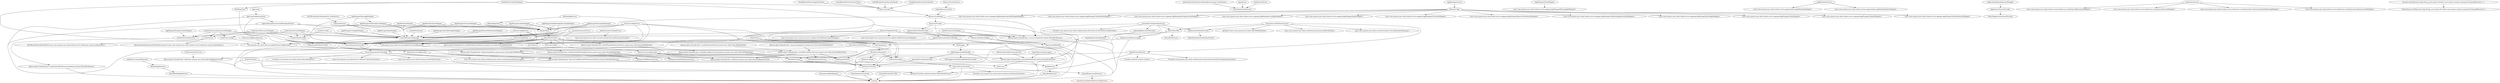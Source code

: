 digraph G1 {
  concentrate = true;
  n2 [label="@FullLockerSyncModule$Full LockerSyncer"];
  n2 -> FullLockerSyncer;
  n3 [label="@IncrementalLockerSyncModule$Incremental LockerSyncer"];
  n3 -> IncrementalLockerSyncer;
  n4 [label="@Named CommandExecutor"];
  n4 -> BlockedAppDetector;
  n5 [label="@Named Map"];
  n6 [label="Lazy<com.amazon.mas.client.locker.service.appmgr.AppManagerAndroidPackageDelegate>"];
  n5 -> n6;
  n7 [label="Lazy<com.amazon.mas.client.locker.service.appmgr.AppManagerCloudDeleteDelegate>"];
  n5 -> n7;
  n8 [label="Lazy<com.amazon.mas.client.locker.service.appmgr.AppManagerDeregistrationDelegate>"];
  n5 -> n8;
  n9 [label="Lazy<com.amazon.mas.client.locker.service.appmgr.AppManagerLocalAppDelegate>"];
  n5 -> n9;
  n10 [label="Lazy<com.amazon.mas.client.locker.service.appmgr.AppManagerOpenDelegate>"];
  n5 -> n10;
  n11 [label="Lazy<com.amazon.mas.client.locker.service.appmgr.AppManagerPurchaseDelegate>"];
  n5 -> n11;
  n12 [label="Lazy<com.amazon.mas.client.locker.service.appmgr.AppManagerRemoveEntitlementDelegate>"];
  n5 -> n12;
  n13 [label="Lazy<com.amazon.mas.client.locker.service.appmgr.AppManagerSafeModeAppDownloadDelegate>"];
  n5 -> n13;
  n14 [label="Lazy<com.amazon.mas.client.locker.service.appmgr.AppManagerShareAppDelegate>"];
  n5 -> n14;
  n15 [label="Lazy<com.amazon.mas.client.locker.service.appmgr.AppManagerStateDelegate>"];
  n5 -> n15;
  n16 [label="Lazy<com.amazon.mas.client.locker.service.appmgr.AppManagerUpdateDelegate>"];
  n5 -> n16;
  n17 [label="Lazy<com.amazon.mas.client.locker.service.appmgr.AppManagerVerifyAndInsertDelegate>"];
  n5 -> n17;
  n18 [label="@javax.inject.Named(value=authenticated)/com.amazon.mas.client.http.WebHttpClient"];
  n19 [label="@Named DefaultHttpClientFactory"];
  n18 -> n19;
  n20 [label="@Named WebRequestFactory"];
  n18 -> n20;
  n21 [label="@javax.inject.Named(value=null)/com.amazon.mas.client.http.HttpRequestCache"];
  n18 -> n21;
  n22 [label="@javax.inject.Named(value=authenticatedNonSingleton)/com.amazon.mas.client.http.WebHttpClient"];
  n22 -> n19;
  n22 -> n20;
  n22 -> n21;
  n23 [label="@javax.inject.Named(value=disk)/com.amazon.mas.client.http.HttpRequestCache"];
  n23 -> Context;
  n24 [label="@javax.inject.Named(value=encrypted)/android.content.SharedPreferences"];
  n24 -> Context;
  n24 -> Obfuscator;
  n25 [label="@javax.inject.Named(value=featureConfigSharedPreferences)/android.content.SharedPreferences"];
  n25 -> Context;
  n25 -> Obfuscator;
  n26 [label="@javax.inject.Named(value=lockerSharedPreferences)/android.content.SharedPreferences"];
  n26 -> Context;
  n27 [label="@javax.inject.Named(value=masDSAuthenticated)/com.amazon.mas.client.http.WebHttpClient"];
  n27 -> n22;
  n28 [label="@javax.inject.Named(value=masDSNonAuthenticated)/com.amazon.mas.client.http.WebHttpClient"];
  n29 [label="@javax.inject.Named(value=notToBeUsedDirectlyCaching)/com.amazon.mas.client.http.WebHttpClient"];
  n28 -> n29;
  n30 [label="@javax.inject.Named(value=nonAuthenticated)/com.amazon.mas.client.http.WebHttpClient"];
  n31 [label="@javax.inject.Named(value=notToBeUsedDirectly)/com.amazon.mas.client.http.WebHttpClient"];
  n30 -> n31;
  n32 [label="@javax.inject.Named(value=nonconsuming)/com.amazon.mas.client.http.WebHttpClient"];
  n32 -> n31;
  n31 -> n21;
  n31 -> DefaultHttpClientFactory;
  n31 -> WebRequestFactory;
  n29 -> n23;
  n29 -> DefaultHttpClientFactory;
  n29 -> WebRequestFactory;
  n33 [label="@javax.inject.Named(value=resources)/android.content.SharedPreferences"];
  n33 -> Context;
  AccountSummaryProvider -> AccountSummaryProviderImpl;
  n34 [label="@Named Provider<android.content.SharedPreferences>"];
  AccountSummaryProviderImpl -> n34;
  n35 [label="Provider<com.amazon.mas.client.device.DeviceInspector>"];
  AccountSummaryProviderImpl -> n35;
  n36 [label="Lazy<com.amazon.mas.client.authentication.metrics.AuthenticationMetricsLogger>"];
  AccountSummaryProviderImpl -> n36;
  n37 [label="Lazy<com.amazon.mas.client.device.software.SoftwareEvaluator>"];
  AccountSummaryProviderImpl -> n37;
  n38 [label="Lazy<com.amazon.mas.client.dscommon.MasDsBootstrap>"];
  AccountSummaryProviderImpl -> n38;
  AccountSummaryProviderImpl -> Context;
  AccountSummaryService -> AccountSummaryProviderImpl;
  AccountSummaryService -> SecureBroadcastManager;
  AmazonDeviceTypeAnnotator -> HardwareEvaluator;
  AppLocker -> AppLockerImplementation;
  n39 [label="AppLockerImplementation$MetadataFetcher"];
  AppLockerImplementation -> n39;
  AppLockerImplementation -> Context;
  AppLockerImplementation -> AccountSummaryProvider;
  n39 -> SecureBroadcastManager;
  n39 -> MasDsClient;
  n39 -> Context;
  AppManagerAndroidPackageDelegate -> SecureBroadcastManager;
  AppManagerDeregistrationDelegate -> LockerSharedPreferences;
  AppManagerLocalAppDelegate -> SecureBroadcastManager;
  AppManagerMissingAppDelegate -> MasDsClient;
  AppManagerMissingAppDelegate -> AccountSummaryProvider;
  AppManagerOpenDelegate -> SecureBroadcastManager;
  AppManagerPurchaseDelegate -> SecureBroadcastManager;
  AppManagerPurchaseDelegate -> MasDsClient;
  AppManagerPurchaseDelegate -> AccountSummaryProvider;
  AppManagerRemoveEntitlementDelegate -> SecureBroadcastManager;
  AppManagerRemoveEntitlementDelegate -> AccountSummaryProvider;
  AppManagerSafeModeAppDownloadDelegate -> MasDsClient;
  AppManagerSafeModeAppDownloadDelegate -> AccountSummaryProvider;
  AppManagerService -> n5;
  AppManagerShareAppDelegate -> SecureBroadcastManager;
  AppManagerShareAppDelegate -> AppManagerVerifyAndInsertDelegate;
  AppManagerShareAppDelegate -> AccountSummaryProvider;
  n40 [label="Lazy<com.amazon.mas.client.locker.service.appmgr.AppManagerMissingAppDelegate>"];
  AppManagerStateDelegate -> n40;
  AppManagerUpdateDelegate -> SecureBroadcastManager;
  AppManagerUpdateDelegate -> MasDsClient;
  AppManagerUpdateDelegate -> AccountSummaryProvider;
  AppManagerVerifyAndInsertDelegate -> SecureBroadcastManager;
  AppManagerVerifyAndInsertDelegate -> MasDsClient;
  AppManagerVerifyAndInsertDelegate -> AccountSummaryProvider;
  AppMetadataDelegate -> SecureBroadcastManager;
  AppMetadataDelegate -> MasDsClient;
  n41 [label="Lazy<com.amazon.mas.client.locker.service.appmetadata.AppMetadataDelegate>"];
  AppMetadataService -> n41;
  n42 [label="Lazy<com.amazon.mas.client.locker.service.appmetadata.AppMetadataSyncDelegate>"];
  AppMetadataService -> n42;
  AppMetadataSyncDelegate -> SecureBroadcastManager;
  AppMetadataSyncDelegate -> MasDsClient;
  n43 [label="ApplicationHelper$InjectionWrapper"];
  n43 -> ApplicationVersionProvider;
  ApplicationVersionProvider -> DefaultApplicationVersionProvider;
  AppsSyncer -> IncrementalLockerSyncer;
  AppstoreDeviceStateProvider -> AppstoreDeviceStateProviderImpl;
  AppstoreDeviceStateProviderImpl -> Context;
  AppstoreDeviceStateProviderImpl -> AccountSummaryProvider;
  AppstoreDeviceStateProviderImpl -> HardwareEvaluator;
  AuthPortalClient -> Context;
  AuthPortalClient -> HardwareEvaluator;
  AuthenticatedWebRequest -> Context;
  AuthenticationChangeService -> SecureBroadcastManager;
  n44 [label="Lazy<com.amazon.mas.client.account.summary.AccountSummaryProvider>"];
  AuthenticationChangeService -> n44;
  AuthenticationMetricsLogger -> MASLogger;
  AuthenticationMetricsLogger -> Context;
  AuthenticationPolicyProvider -> DefaultAuthenticationPolicyProvider;
  BasicBlockedAppDetector -> Context;
  BasicBuildDetector -> Context;
  n45 [label="@Named Integer"];
  BasicDeviceInspector -> n45;
  BasicDeviceInspector -> Context;
  BasicDeviceInspector -> HardwareEvaluator;
  BasicDeviceInspector -> SoftwareEvaluator;
  BasicFeatureConfigLocator -> n25;
  BasicHardwareEvaluator -> Context;
  BasicMasDsClient -> MasDsBootstrap;
  BasicMasDsClient -> n27;
  BasicMasDsClient -> n28;
  BasicMasDsClient -> DeviceInspector;
  BasicMasDsClient -> MASLogger;
  BasicMasDsClient -> ActiveMetrics;
  BasicMasDsClient -> Context;
  BasicMasDsClient -> AccountSummaryProvider;
  BasicMasDsClient -> MetricsSerializer;
  n46 [label="com.amazon.mas.client.serviceconfig.ServiceConfigLocator"];
  BasicMasDsClient -> n46;
  BasicServiceConfigLocator -> MasDsBootstrap;
  BasicServiceConfigLocator -> n24;
  BasicServiceConfigLocator -> Context;
  BasicSoftwareEvaluator -> n34;
  n47 [label="Provider<com.amazon.mas.client.device.hardware.HardwareEvaluator>"];
  BasicSoftwareEvaluator -> n47;
  BasicSoftwareEvaluator -> Context;
  BasicSoftwareEvaluator -> OpenGlExtensionsRetriever;
  BlockedAppClient -> MasDsClient;
  BlockedAppDetector -> BasicBlockedAppDetector;
  BlockedAppService -> BlockedAppClient;
  BlockedAppService -> n46;
  BuildDetector -> BasicBuildDetector;
  CheckBlockedStatusDecisionResult -> ResourceCache;
  CheckBlockedStatusFailureResult -> ResourceCache;
  CheckBlockedStatusNegativeChoice -> ResourceCache;
  CheckBlockedStatusPositiveChoice -> ResourceCache;
  ContentMetadataProvider -> Context;
  DeviceInspector -> BasicDeviceInspector;
  DeviceServiceSSOAuthenticator -> InferredCorPfm;
  DeviceServiceSSOAuthenticator -> AuthenticationPolicyProvider;
  n48 [label="@Named Lazy<com.amazon.mas.client.http.WebHttpClient>"];
  DeviceServiceSSOAuthenticator -> n48;
  n49 [label="Lazy<com.amazon.mas.client.authentication.portal.AuthPortalClient>"];
  DeviceServiceSSOAuthenticator -> n49;
  n50 [label="Lazy<com.amazon.mas.client.security.broadcast.SecureBroadcastManager>"];
  DeviceServiceSSOAuthenticator -> n50;
  n51 [label="TokenFetcher$Factory"];
  DeviceServiceSSOAuthenticator -> n51;
  DeviceServiceSSOClient -> n18;
  DeviceServiceSSOClient -> Context;
  DiskCacheCleanService -> n23;
  EntitlementSyncer -> IncrementalLockerSyncer;
  n52 [label="com.amazon.mas.client.featureconfig.FeatureConfigLocator"];
  FeatureConfigResetReceiver -> n52;
  FeatureConfigService -> SecureBroadcastManager;
  FeatureConfigService -> DeviceInspector;
  FeatureConfigService -> MasDsClient;
  FeatureConfigService -> n52;
  FeatureConfigService -> n25;
  FeatureConfigService -> AccountSummaryProvider;
  FeatureConfigService -> SoftwareEvaluator;
  FeatureConfigService -> n46;
  FetchRemoteUpdateDelegate -> ResourcePathBuilder;
  FetchRemoteUpdateDelegate -> n52;
  FetchRemoteUpdateDelegate -> WebHttpClient;
  FetchRemoteUpdateDelegate -> WebRequestFactory;
  FetchRemoteUpdateDelegate -> n33;
  FetchRemoteUpdateDelegate -> ResourceCache;
  FullLockerSyncer -> SecureBroadcastManager;
  FullLockerSyncer -> MasDsClient;
  GlobalValues -> DeviceInspector;
  GlobalValues -> HardwareEvaluator;
  GlobalValues -> SoftwareEvaluator;
  HardwareEvaluator -> BasicHardwareEvaluator;
  InferredCorPfm -> SecureBroadcastManager;
  InferredCorPfm -> SharedPreferences;
  InferredCorPfm -> AuthenticationMetricsLogger;
  LockerBroadcaster -> SecureBroadcastManager;
  LockerPolicyProvider -> DefaultLockerPolicyProvider;
  LockerProvider -> SecureBroadcastManager;
  LockerProvider -> LockerPolicyProvider;
  LockerSharedPreferences -> n26;
  LockerSyncAllAccountsDelegate -> LockerSharedPreferences;
  LockerSyncAllAccountsDelegate -> SecureBroadcastManager;
  LockerSyncAllAccountsDelegate -> LockerPolicyProvider;
  LockerSyncAllAccountsDelegate -> LockerSyncConfig;
  LockerSyncAllAccountsDelegate -> AccountSummaryProvider;
  LockerSyncAllAccountsDelegate -> LockerSyncer;
  LockerSyncAllAccountsDelegate -> n46;
  LockerSyncConfig -> n52;
  LockerSyncDecisionDelegate -> LockerSharedPreferences;
  LockerSyncDecisionDelegate -> SecureBroadcastManager;
  LockerSyncDecisionDelegate -> LockerPolicyProvider;
  LockerSyncDecisionDelegate -> AccountSummaryProvider;
  LockerSyncSecondaryAccountDelegate -> LockerSharedPreferences;
  LockerSyncSecondaryAccountDelegate -> SecureBroadcastManager;
  LockerSyncSecondaryAccountDelegate -> LockerSyncConfig;
  LockerSyncSecondaryAccountDelegate -> LockerSyncer;
  n53 [label="Lazy<com.amazon.mas.client.locker.service.lockersync.LockerSyncAllAccountsDelegate>"];
  LockerSyncService -> n53;
  n54 [label="Lazy<com.amazon.mas.client.locker.service.lockersync.LockerSyncDecisionDelegate>"];
  LockerSyncService -> n54;
  n55 [label="Lazy<com.amazon.mas.client.locker.service.lockersync.LockerSyncNetworkListenerEnabledSettingDelegate>"];
  LockerSyncService -> n55;
  n56 [label="Lazy<com.amazon.mas.client.locker.service.lockersync.LockerSyncSecondaryAccountDelegate>"];
  LockerSyncService -> n56;
  n57 [label="@FullLockerSyncModule$Full Lazy<com.amazon.mas.client.locker.service.lockersync.syncer.LockerSyncer>"];
  LockerSyncer -> n57;
  n58 [label="@IncrementalLockerSyncModule$Incremental Lazy<com.amazon.mas.client.locker.service.lockersync.syncer.LockerSyncer>"];
  LockerSyncer -> n58;
  MASLogger -> MASLoggerAvailabilitySdk;
  MASLoggerAvailabilitySdk -> AmazonDeviceTypeAnnotator;
  MASLoggerAvailabilitySdk -> Context;
  n59 [label="MASLoggerAvailabilitySdk$IdentityProvider"];
  MASLoggerAvailabilitySdk -> n59;
  MasDsBootstrap -> Context;
  MasDsBootstrap -> BuildDetector;
  MasDsClient -> BasicMasDsClient;
  OpenGlActivityInterrogator -> n24;
  OpenGlExtensionsRetriever -> ActivityLaunchOpenGlExtensionsRetriever;
  OptionalRegistrationMetadata -> EmptyRegistrationMetadata;
  ParentDeviceTypeAuthenticator -> InferredCorPfm;
  ParentDeviceTypeAuthenticator -> MasDsBootstrap;
  ParentDeviceTypeAuthenticator -> AuthenticationPolicyProvider;
  ParentDeviceTypeAuthenticator -> OptionalRegistrationMetadata;
  ParentDeviceTypeAuthenticator -> DeviceInspector;
  n60 [label="Provider<com.amazon.mas.client.authentication.deviceservice.DeviceServiceSSOClient>"];
  ParentDeviceTypeAuthenticator -> n60;
  ParentDeviceTypeAuthenticator -> n24;
  ParentDeviceTypeAuthenticator -> Context;
  ReadFromAssetsDelegate -> ResourcePathBuilder;
  ReadFromAssetsDelegate -> n33;
  ResourceCache -> ResourceCacheImpl;
  ResourceCacheImpl -> SecureBroadcastManager;
  ResourceCacheImpl -> ResourceProvider;
  ResourceCacheImpl -> n33;
  ResourceCacheService -> UpdateResourceCache;
  ResourceDatabaseHelper -> ResourcePathBuilder;
  ResourceDatabaseHelper -> Context;
  ResourcePathBuilder -> Context;
  ResourceProvider -> ResourcePathBuilder;
  ResourceProvider -> n33;
  ResourceProvider -> Context;
  ResourceProvider -> BuildDetector;
  ResourceProvider -> AppstoreDeviceStateProvider;
  ResourceUpdateService -> SecureBroadcastManager;
  ResourceUpdateService -> n52;
  ResourceUpdateService -> ResourceDatabaseHelper;
  n61 [label="Lazy<com.amazon.mcc.resources.service.updates.FetchRemoteUpdateDelegate>"];
  ResourceUpdateService -> n61;
  n62 [label="Lazy<com.amazon.mcc.resources.service.updates.ReadFromAssetsDelegate>"];
  ResourceUpdateService -> n62;
  ResourceUpdateService -> n33;
  ResourceUpdateService -> BuildDetector;
  RetrieveOpenGlExtensionsActivity -> n24;
  SecureBroadcastManager -> Context;
  ServiceConfigClient -> n18;
  ServiceConfigClient -> n20;
  ServiceConfigClient -> DeviceInspector;
  ServiceConfigClient -> Context;
  ServiceConfigClient -> AccountSummaryProvider;
  ServiceConfigClient -> n46;
  ServiceConfigService -> SecureBroadcastManager;
  ServiceConfigService -> ServiceConfigClient;
  ServiceConfigService -> AccountSummaryProvider;
  ServiceConfigService -> n46;
  n63 [label="Set<java.util.Map<java.lang.String, javax.inject.Provider<com.amazon.venezia.command.CommandExecutor>>>"];
  n64 [label="Unbound:java.util.Map<java.lang.String, javax.inject.Provider<com.amazon.venezia.command.CommandExecutor>>"];
  n63 -> n64;
  SoftwareEvaluator -> BasicSoftwareEvaluator;
  n51 -> n34;
  n65 [label="Provider<android.content.Context>"];
  n51 -> n65;
  n66 [label="Provider<com.amazon.mas.client.authentication.deviceType.ParentDeviceTypeAuthenticator>"];
  n51 -> n66;
  n51 -> n36;
  UpdateResourceCache -> ResourceCacheImpl;
  WebHttpClient -> n31;
  n52 -> BasicFeatureConfigLocator;
  n46 -> BasicServiceConfigLocator;
}
